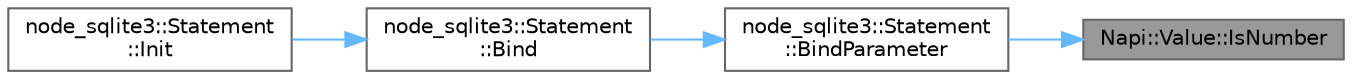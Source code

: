 digraph "Napi::Value::IsNumber"
{
 // LATEX_PDF_SIZE
  bgcolor="transparent";
  edge [fontname=Helvetica,fontsize=10,labelfontname=Helvetica,labelfontsize=10];
  node [fontname=Helvetica,fontsize=10,shape=box,height=0.2,width=0.4];
  rankdir="RL";
  Node1 [id="Node000001",label="Napi::Value::IsNumber",height=0.2,width=0.4,color="gray40", fillcolor="grey60", style="filled", fontcolor="black",tooltip="Tests if a value is a JavaScript number."];
  Node1 -> Node2 [id="edge7_Node000001_Node000002",dir="back",color="steelblue1",style="solid",tooltip=" "];
  Node2 [id="Node000002",label="node_sqlite3::Statement\l::BindParameter",height=0.2,width=0.4,color="grey40", fillcolor="white", style="filled",URL="$classnode__sqlite3_1_1_statement.html#ad8cc5e99e8296a07db48bbb1678050b1",tooltip=" "];
  Node2 -> Node3 [id="edge8_Node000002_Node000003",dir="back",color="steelblue1",style="solid",tooltip=" "];
  Node3 [id="Node000003",label="node_sqlite3::Statement\l::Bind",height=0.2,width=0.4,color="grey40", fillcolor="white", style="filled",URL="$classnode__sqlite3_1_1_statement.html#a3329249cd95736fe74f2ae1ff6e846ec",tooltip=" "];
  Node3 -> Node4 [id="edge9_Node000003_Node000004",dir="back",color="steelblue1",style="solid",tooltip=" "];
  Node4 [id="Node000004",label="node_sqlite3::Statement\l::Init",height=0.2,width=0.4,color="grey40", fillcolor="white", style="filled",URL="$classnode__sqlite3_1_1_statement.html#a167e7038d13728bab030a8206472b6ec",tooltip=" "];
}

